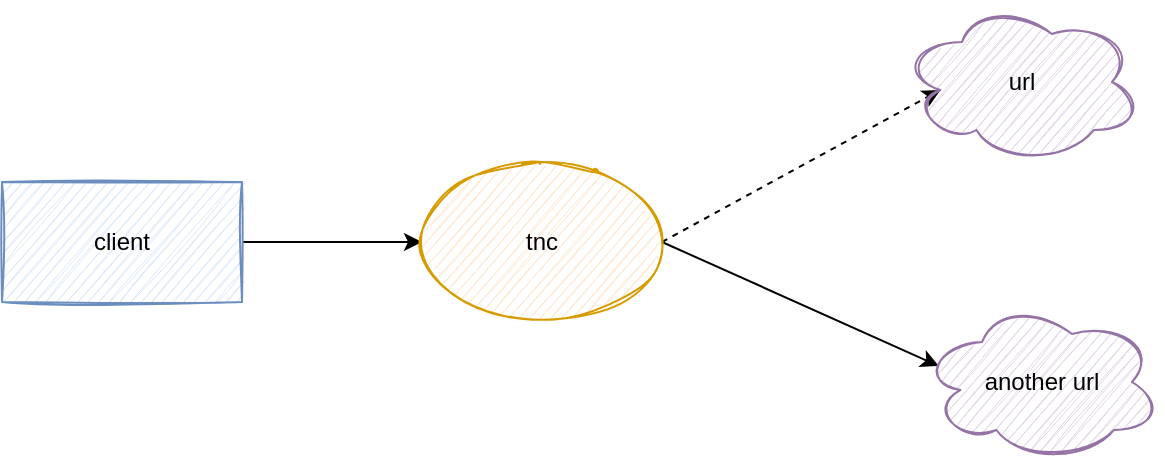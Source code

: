 <mxfile version="14.6.13" type="github">
  <diagram id="ceBjnJbVh1Aek3-lfcm4" name="Page-1">
    <mxGraphModel dx="1034" dy="688" grid="1" gridSize="10" guides="1" tooltips="1" connect="1" arrows="1" fold="1" page="1" pageScale="1" pageWidth="827" pageHeight="1169" math="0" shadow="0">
      <root>
        <mxCell id="0" />
        <mxCell id="1" parent="0" />
        <mxCell id="-IXOT3juRqkGH1phSfW5-5" style="edgeStyle=orthogonalEdgeStyle;rounded=0;orthogonalLoop=1;jettySize=auto;html=1;exitX=1;exitY=0.5;exitDx=0;exitDy=0;" parent="1" source="-IXOT3juRqkGH1phSfW5-1" target="-IXOT3juRqkGH1phSfW5-2" edge="1">
          <mxGeometry relative="1" as="geometry" />
        </mxCell>
        <mxCell id="-IXOT3juRqkGH1phSfW5-1" value="client" style="rounded=0;whiteSpace=wrap;html=1;sketch=1;fillColor=#dae8fc;strokeColor=#6c8ebf;shadow=0;glass=0;" parent="1" vertex="1">
          <mxGeometry x="70" y="250" width="120" height="60" as="geometry" />
        </mxCell>
        <mxCell id="-IXOT3juRqkGH1phSfW5-7" style="rounded=0;orthogonalLoop=1;jettySize=auto;html=1;exitX=1;exitY=0.5;exitDx=0;exitDy=0;entryX=0.16;entryY=0.55;entryDx=0;entryDy=0;entryPerimeter=0;dashed=1;" parent="1" source="-IXOT3juRqkGH1phSfW5-2" target="-IXOT3juRqkGH1phSfW5-3" edge="1">
          <mxGeometry relative="1" as="geometry" />
        </mxCell>
        <mxCell id="-IXOT3juRqkGH1phSfW5-8" style="edgeStyle=none;rounded=0;orthogonalLoop=1;jettySize=auto;html=1;exitX=1;exitY=0.5;exitDx=0;exitDy=0;entryX=0.07;entryY=0.4;entryDx=0;entryDy=0;entryPerimeter=0;" parent="1" source="-IXOT3juRqkGH1phSfW5-2" target="-IXOT3juRqkGH1phSfW5-4" edge="1">
          <mxGeometry relative="1" as="geometry" />
        </mxCell>
        <mxCell id="-IXOT3juRqkGH1phSfW5-2" value="tnc" style="ellipse;whiteSpace=wrap;html=1;rounded=0;shadow=0;glass=0;sketch=1;fillColor=#ffe6cc;strokeColor=#d79b00;" parent="1" vertex="1">
          <mxGeometry x="280" y="240" width="120" height="80" as="geometry" />
        </mxCell>
        <mxCell id="-IXOT3juRqkGH1phSfW5-3" value="url" style="ellipse;shape=cloud;whiteSpace=wrap;html=1;rounded=0;shadow=0;glass=0;sketch=1;fillColor=#e1d5e7;strokeColor=#9673a6;" parent="1" vertex="1">
          <mxGeometry x="520" y="160" width="120" height="80" as="geometry" />
        </mxCell>
        <mxCell id="-IXOT3juRqkGH1phSfW5-4" value="another url" style="ellipse;shape=cloud;whiteSpace=wrap;html=1;rounded=0;shadow=0;glass=0;sketch=1;fillColor=#e1d5e7;strokeColor=#9673a6;" parent="1" vertex="1">
          <mxGeometry x="530" y="310" width="120" height="80" as="geometry" />
        </mxCell>
      </root>
    </mxGraphModel>
  </diagram>
</mxfile>
